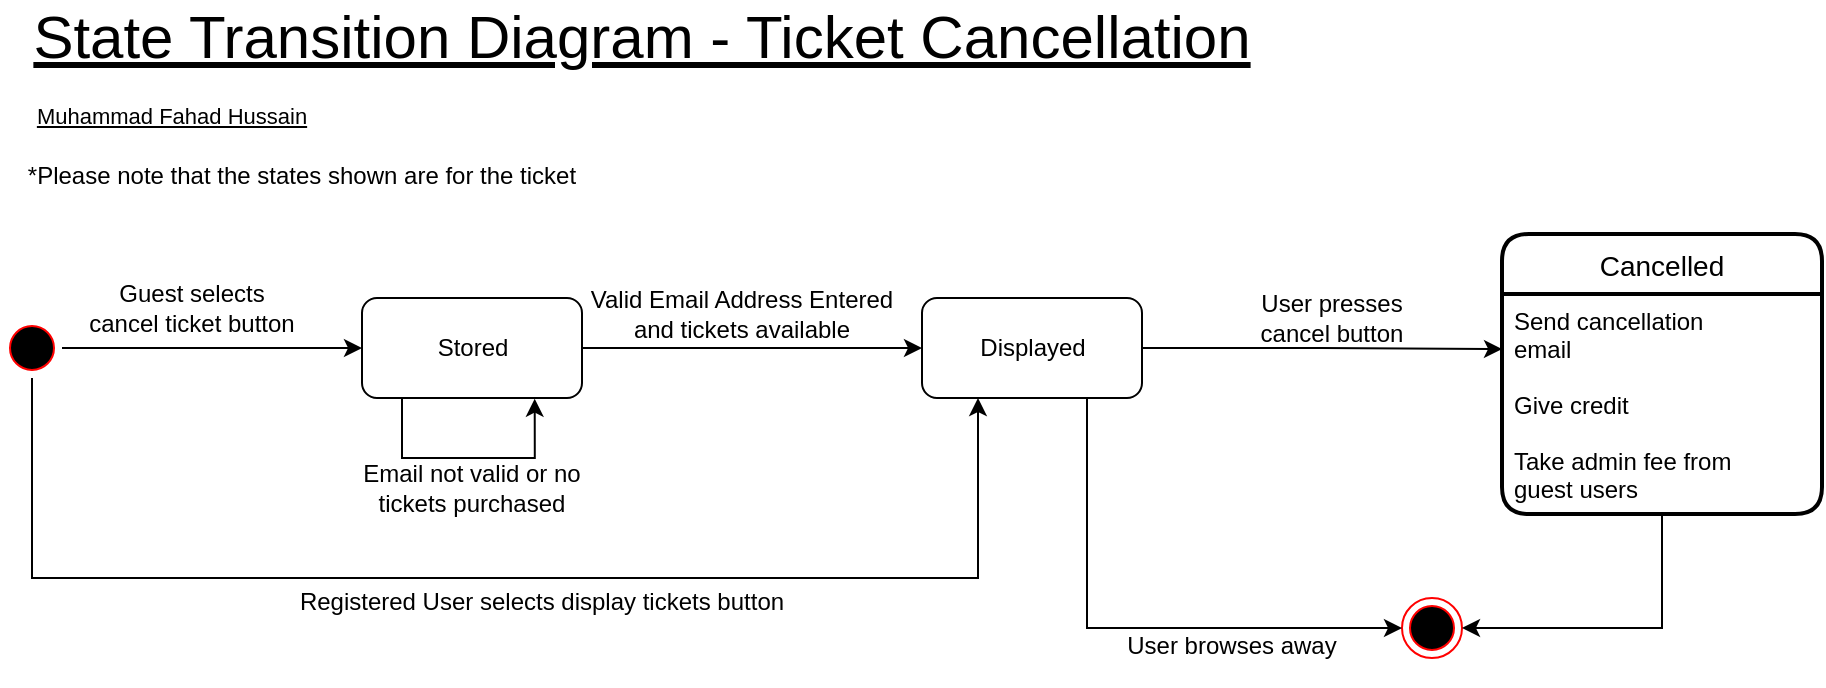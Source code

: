 <mxfile version="20.6.0" type="device" pages="3"><diagram id="f-su9rOEyTBkN-qjjTi0" name="Cancellation -StateTransition"><mxGraphModel dx="3564" dy="1257" grid="1" gridSize="10" guides="1" tooltips="1" connect="1" arrows="1" fold="1" page="1" pageScale="1" pageWidth="1100" pageHeight="850" math="0" shadow="0"><root><mxCell id="0"/><mxCell id="1" parent="0"/><mxCell id="mZ64jgUI6xu_Hi_M-jmf-3" style="edgeStyle=orthogonalEdgeStyle;rounded=0;orthogonalLoop=1;jettySize=auto;html=1;exitX=1;exitY=0.5;exitDx=0;exitDy=0;entryX=0;entryY=0.5;entryDx=0;entryDy=0;" parent="1" source="Np6E7L4IG798byO4hUGF-1" target="mZ64jgUI6xu_Hi_M-jmf-2" edge="1"><mxGeometry relative="1" as="geometry"/></mxCell><mxCell id="swHbNBa_6WpQ5dbMvZ1v-2" style="edgeStyle=orthogonalEdgeStyle;rounded=0;orthogonalLoop=1;jettySize=auto;html=1;exitX=0.5;exitY=1;exitDx=0;exitDy=0;entryX=0.25;entryY=1;entryDx=0;entryDy=0;" parent="1" source="Np6E7L4IG798byO4hUGF-1" target="mZ64jgUI6xu_Hi_M-jmf-5" edge="1"><mxGeometry relative="1" as="geometry"><Array as="points"><mxPoint x="65" y="486"/><mxPoint x="538" y="486"/><mxPoint x="538" y="396"/></Array></mxGeometry></mxCell><mxCell id="Np6E7L4IG798byO4hUGF-1" value="" style="ellipse;html=1;shape=startState;fillColor=#000000;strokeColor=#ff0000;" parent="1" vertex="1"><mxGeometry x="50" y="356" width="30" height="30" as="geometry"/></mxCell><mxCell id="Np6E7L4IG798byO4hUGF-4" value="" style="ellipse;html=1;shape=endState;fillColor=#000000;strokeColor=#ff0000;" parent="1" vertex="1"><mxGeometry x="750" y="496" width="30" height="30" as="geometry"/></mxCell><mxCell id="mZ64jgUI6xu_Hi_M-jmf-6" style="edgeStyle=orthogonalEdgeStyle;rounded=0;orthogonalLoop=1;jettySize=auto;html=1;exitX=1;exitY=0.5;exitDx=0;exitDy=0;entryX=0;entryY=0.5;entryDx=0;entryDy=0;" parent="1" source="mZ64jgUI6xu_Hi_M-jmf-2" target="mZ64jgUI6xu_Hi_M-jmf-5" edge="1"><mxGeometry relative="1" as="geometry"/></mxCell><mxCell id="mZ64jgUI6xu_Hi_M-jmf-9" style="edgeStyle=orthogonalEdgeStyle;rounded=0;orthogonalLoop=1;jettySize=auto;html=1;exitX=0.25;exitY=1;exitDx=0;exitDy=0;entryX=0.785;entryY=1.007;entryDx=0;entryDy=0;entryPerimeter=0;" parent="1" source="mZ64jgUI6xu_Hi_M-jmf-2" target="mZ64jgUI6xu_Hi_M-jmf-2" edge="1"><mxGeometry relative="1" as="geometry"><mxPoint x="1225" y="586" as="targetPoint"/><Array as="points"><mxPoint x="250" y="396"/><mxPoint x="250" y="426"/><mxPoint x="316" y="426"/></Array></mxGeometry></mxCell><mxCell id="mZ64jgUI6xu_Hi_M-jmf-2" value="Stored" style="html=1;rounded=1;" parent="1" vertex="1"><mxGeometry x="230" y="346" width="110" height="50" as="geometry"/></mxCell><mxCell id="mZ64jgUI6xu_Hi_M-jmf-4" value="Guest selects cancel ticket button" style="text;html=1;strokeColor=none;fillColor=none;align=center;verticalAlign=middle;whiteSpace=wrap;rounded=0;" parent="1" vertex="1"><mxGeometry x="90" y="336" width="110" height="30" as="geometry"/></mxCell><mxCell id="mZ64jgUI6xu_Hi_M-jmf-17" style="edgeStyle=orthogonalEdgeStyle;rounded=0;orthogonalLoop=1;jettySize=auto;html=1;exitX=1;exitY=0.5;exitDx=0;exitDy=0;entryX=0;entryY=0.25;entryDx=0;entryDy=0;" parent="1" source="mZ64jgUI6xu_Hi_M-jmf-5" target="V7UnqQobhFLVpQrj2-7h-2" edge="1"><mxGeometry relative="1" as="geometry"><mxPoint x="690" y="371" as="targetPoint"/></mxGeometry></mxCell><mxCell id="swHbNBa_6WpQ5dbMvZ1v-6" style="edgeStyle=orthogonalEdgeStyle;rounded=0;orthogonalLoop=1;jettySize=auto;html=1;exitX=0.75;exitY=1;exitDx=0;exitDy=0;entryX=0;entryY=0.5;entryDx=0;entryDy=0;" parent="1" source="mZ64jgUI6xu_Hi_M-jmf-5" target="Np6E7L4IG798byO4hUGF-4" edge="1"><mxGeometry relative="1" as="geometry"/></mxCell><mxCell id="mZ64jgUI6xu_Hi_M-jmf-5" value="Displayed" style="html=1;rounded=1;" parent="1" vertex="1"><mxGeometry x="510" y="346" width="110" height="50" as="geometry"/></mxCell><mxCell id="mZ64jgUI6xu_Hi_M-jmf-7" value="Valid Email Address Entered and tickets available" style="text;html=1;strokeColor=none;fillColor=none;align=center;verticalAlign=middle;whiteSpace=wrap;rounded=0;" parent="1" vertex="1"><mxGeometry x="340" y="341" width="160" height="25" as="geometry"/></mxCell><mxCell id="mZ64jgUI6xu_Hi_M-jmf-10" value="Email not valid or no tickets purchased" style="text;html=1;strokeColor=none;fillColor=none;align=center;verticalAlign=middle;whiteSpace=wrap;rounded=0;" parent="1" vertex="1"><mxGeometry x="220" y="426" width="130" height="30" as="geometry"/></mxCell><mxCell id="mZ64jgUI6xu_Hi_M-jmf-16" value="User presses cancel button" style="text;html=1;strokeColor=none;fillColor=none;align=center;verticalAlign=middle;whiteSpace=wrap;rounded=0;" parent="1" vertex="1"><mxGeometry x="660" y="336" width="110" height="40" as="geometry"/></mxCell><mxCell id="mZ64jgUI6xu_Hi_M-jmf-43" style="edgeStyle=orthogonalEdgeStyle;rounded=0;orthogonalLoop=1;jettySize=auto;html=1;exitX=0.5;exitY=1;exitDx=0;exitDy=0;entryX=1;entryY=0.5;entryDx=0;entryDy=0;" parent="1" source="V7UnqQobhFLVpQrj2-7h-2" target="Np6E7L4IG798byO4hUGF-4" edge="1"><mxGeometry relative="1" as="geometry"><mxPoint x="1280" y="381" as="sourcePoint"/><Array as="points"><mxPoint x="880" y="511"/></Array></mxGeometry></mxCell><mxCell id="V7UnqQobhFLVpQrj2-7h-1" value="Cancelled" style="swimlane;childLayout=stackLayout;horizontal=1;startSize=30;horizontalStack=0;rounded=1;fontSize=14;fontStyle=0;strokeWidth=2;resizeParent=0;resizeLast=1;shadow=0;dashed=0;align=center;" parent="1" vertex="1"><mxGeometry x="800" y="314" width="160" height="140" as="geometry"/></mxCell><mxCell id="V7UnqQobhFLVpQrj2-7h-2" value="Send cancellation&#10;email&#10;&#10;Give credit&#10;&#10;Take admin fee from&#10;guest users" style="align=left;strokeColor=none;fillColor=none;spacingLeft=4;fontSize=12;verticalAlign=top;resizable=0;rotatable=0;part=1;rounded=1;" parent="V7UnqQobhFLVpQrj2-7h-1" vertex="1"><mxGeometry y="30" width="160" height="110" as="geometry"/></mxCell><mxCell id="z0AxDbyrOUf8S2ytvy0B-1" value="&lt;span style=&quot;font-size: 30px;&quot;&gt;&lt;u&gt;State Transition Diagram - Ticket Cancellation&lt;/u&gt;&lt;/span&gt;" style="text;html=1;strokeColor=none;fillColor=none;align=center;verticalAlign=middle;whiteSpace=wrap;rounded=0;" parent="1" vertex="1"><mxGeometry x="50" y="200" width="640" height="30" as="geometry"/></mxCell><mxCell id="z0AxDbyrOUf8S2ytvy0B-2" value="&lt;span style=&quot;font-size: 11px;&quot;&gt;&lt;u style=&quot;font-size: 11px;&quot;&gt;Muhammad Fahad Hussain&lt;/u&gt;&lt;/span&gt;" style="text;html=1;strokeColor=none;fillColor=none;align=center;verticalAlign=middle;whiteSpace=wrap;rounded=0;fontSize=11;" parent="1" vertex="1"><mxGeometry x="55" y="240" width="160" height="30" as="geometry"/></mxCell><mxCell id="gQ-pKa1P10ZnU7fMoueh-1" value="*Please note that the states shown are for the ticket" style="text;html=1;strokeColor=none;fillColor=none;align=center;verticalAlign=middle;whiteSpace=wrap;rounded=0;" parent="1" vertex="1"><mxGeometry x="60" y="270" width="280" height="30" as="geometry"/></mxCell><mxCell id="swHbNBa_6WpQ5dbMvZ1v-3" value="Registered User selects display tickets button" style="text;html=1;strokeColor=none;fillColor=none;align=center;verticalAlign=middle;whiteSpace=wrap;rounded=0;" parent="1" vertex="1"><mxGeometry x="190" y="483" width="260" height="30" as="geometry"/></mxCell><mxCell id="swHbNBa_6WpQ5dbMvZ1v-5" value="User browses away" style="text;html=1;strokeColor=none;fillColor=none;align=center;verticalAlign=middle;whiteSpace=wrap;rounded=0;" parent="1" vertex="1"><mxGeometry x="610" y="500" width="110" height="40" as="geometry"/></mxCell></root></mxGraphModel></diagram><diagram id="wdC4-z6EZ7XJqkloYe7S" name="Cancellation - SystemInteraction"><mxGraphModel dx="2037" dy="718" grid="1" gridSize="10" guides="1" tooltips="1" connect="1" arrows="1" fold="1" page="1" pageScale="1" pageWidth="850" pageHeight="1100" math="0" shadow="0"><root><mxCell id="0"/><mxCell id="1" parent="0"/><mxCell id="gq_8Q6NbdiGuMO12mRbV-1" value="&lt;span style=&quot;font-size: 30px;&quot;&gt;&lt;u&gt;System Interaction Diagram - Cancellation&lt;/u&gt;&lt;/span&gt;" style="text;html=1;strokeColor=none;fillColor=none;align=center;verticalAlign=middle;whiteSpace=wrap;rounded=0;" parent="1" vertex="1"><mxGeometry x="140" y="130" width="610" height="30" as="geometry"/></mxCell><mxCell id="gq_8Q6NbdiGuMO12mRbV-2" value="&lt;span style=&quot;font-size: 11px;&quot;&gt;&lt;u style=&quot;font-size: 11px;&quot;&gt;Muhammad Fahad Hussain&lt;/u&gt;&lt;/span&gt;" style="text;html=1;strokeColor=none;fillColor=none;align=center;verticalAlign=middle;whiteSpace=wrap;rounded=0;fontSize=11;" parent="1" vertex="1"><mxGeometry x="150" y="170" width="160" height="30" as="geometry"/></mxCell><mxCell id="GyK2SfIRkxhWiixv5cIs-6" value="User" style="shape=umlLifeline;perimeter=lifelinePerimeter;whiteSpace=wrap;html=1;container=1;collapsible=0;recursiveResize=0;outlineConnect=0;fontSize=10;" parent="1" vertex="1"><mxGeometry x="165" y="240" width="100" height="340" as="geometry"/></mxCell><mxCell id="GyK2SfIRkxhWiixv5cIs-7" value="CancellationView" style="shape=umlLifeline;perimeter=lifelinePerimeter;whiteSpace=wrap;html=1;container=1;collapsible=0;recursiveResize=0;outlineConnect=0;fontSize=10;" parent="1" vertex="1"><mxGeometry x="345" y="240" width="100" height="340" as="geometry"/></mxCell><mxCell id="jYQatwcjaXPb8hs7zAjT-4" value="" style="html=1;points=[];perimeter=orthogonalPerimeter;fontSize=10;" parent="GyK2SfIRkxhWiixv5cIs-7" vertex="1"><mxGeometry x="45" y="90" width="10" height="30" as="geometry"/></mxCell><mxCell id="cRNvnUAKAAtRSjRdwn0p-15" value="7. Press Cancel Button on Ticket" style="text;html=1;strokeColor=none;fillColor=none;align=center;verticalAlign=middle;whiteSpace=wrap;rounded=0;fontSize=10;" vertex="1" parent="GyK2SfIRkxhWiixv5cIs-7"><mxGeometry x="-115.1" y="260" width="151.1" height="30" as="geometry"/></mxCell><mxCell id="GyK2SfIRkxhWiixv5cIs-8" value="CancellationController" style="shape=umlLifeline;perimeter=lifelinePerimeter;whiteSpace=wrap;html=1;container=1;collapsible=0;recursiveResize=0;outlineConnect=0;fontSize=10;" parent="1" vertex="1"><mxGeometry x="520" y="240" width="100" height="340" as="geometry"/></mxCell><mxCell id="jYQatwcjaXPb8hs7zAjT-20" value="" style="html=1;points=[];perimeter=orthogonalPerimeter;fontSize=10;" parent="GyK2SfIRkxhWiixv5cIs-8" vertex="1"><mxGeometry x="45" y="100" width="10" height="30" as="geometry"/></mxCell><mxCell id="jYQatwcjaXPb8hs7zAjT-19" value="" style="html=1;points=[];perimeter=orthogonalPerimeter;fontSize=10;" parent="GyK2SfIRkxhWiixv5cIs-8" vertex="1"><mxGeometry x="45" y="179" width="10" height="30" as="geometry"/></mxCell><mxCell id="GyK2SfIRkxhWiixv5cIs-9" value="TicketController" style="shape=umlLifeline;perimeter=lifelinePerimeter;whiteSpace=wrap;html=1;container=1;collapsible=0;recursiveResize=0;outlineConnect=0;fontSize=10;" parent="1" vertex="1"><mxGeometry x="855" y="240" width="110" height="340" as="geometry"/></mxCell><mxCell id="jYQatwcjaXPb8hs7zAjT-1" value="DataBase" style="shape=umlLifeline;perimeter=lifelinePerimeter;whiteSpace=wrap;html=1;container=1;collapsible=0;recursiveResize=0;outlineConnect=0;fontSize=10;" parent="1" vertex="1"><mxGeometry x="1175" y="240" width="100" height="340" as="geometry"/></mxCell><mxCell id="jYQatwcjaXPb8hs7zAjT-7" value="" style="html=1;points=[];perimeter=orthogonalPerimeter;fontSize=10;" parent="jYQatwcjaXPb8hs7zAjT-1" vertex="1"><mxGeometry x="45" y="179" width="10" height="70" as="geometry"/></mxCell><mxCell id="jYQatwcjaXPb8hs7zAjT-39" value="" style="html=1;points=[];perimeter=orthogonalPerimeter;fontSize=10;" parent="jYQatwcjaXPb8hs7zAjT-1" vertex="1"><mxGeometry x="45" y="270" width="10" height="30" as="geometry"/></mxCell><mxCell id="jYQatwcjaXPb8hs7zAjT-9" value="" style="endArrow=classic;html=1;rounded=0;fontSize=10;entryX=0.003;entryY=0.219;entryDx=0;entryDy=0;entryPerimeter=0;" parent="1" source="GyK2SfIRkxhWiixv5cIs-6" target="jYQatwcjaXPb8hs7zAjT-4" edge="1"><mxGeometry width="50" height="50" relative="1" as="geometry"><mxPoint x="220.56" y="340.2" as="sourcePoint"/><mxPoint x="685" y="360" as="targetPoint"/></mxGeometry></mxCell><mxCell id="jYQatwcjaXPb8hs7zAjT-14" value="1. Cancel button clicked" style="text;html=1;strokeColor=none;fillColor=none;align=center;verticalAlign=middle;whiteSpace=wrap;rounded=0;fontSize=10;" parent="1" vertex="1"><mxGeometry x="244" y="313" width="120" height="30" as="geometry"/></mxCell><mxCell id="jYQatwcjaXPb8hs7zAjT-15" value="" style="endArrow=classic;html=1;rounded=0;fontSize=10;" parent="1" source="GyK2SfIRkxhWiixv5cIs-8" edge="1"><mxGeometry width="50" height="50" relative="1" as="geometry"><mxPoint x="574.67" y="398" as="sourcePoint"/><mxPoint x="395.337" y="398" as="targetPoint"/></mxGeometry></mxCell><mxCell id="jYQatwcjaXPb8hs7zAjT-16" value="3. Ask for Email" style="text;html=1;strokeColor=none;fillColor=none;align=center;verticalAlign=middle;whiteSpace=wrap;rounded=0;fontSize=10;" parent="1" vertex="1"><mxGeometry x="424.17" y="375" width="120" height="30" as="geometry"/></mxCell><mxCell id="jYQatwcjaXPb8hs7zAjT-18" value="5. Request User Ticket Info" style="text;html=1;strokeColor=none;fillColor=none;align=center;verticalAlign=middle;whiteSpace=wrap;rounded=0;fontSize=10;" parent="1" vertex="1"><mxGeometry x="755" y="405" width="125" height="30" as="geometry"/></mxCell><mxCell id="jYQatwcjaXPb8hs7zAjT-21" value="" style="endArrow=classic;html=1;rounded=0;fontSize=10;exitX=1.068;exitY=0.672;exitDx=0;exitDy=0;exitPerimeter=0;" parent="1" edge="1"><mxGeometry width="50" height="50" relative="1" as="geometry"><mxPoint x="400" y="351.53" as="sourcePoint"/><mxPoint x="565" y="351" as="targetPoint"/></mxGeometry></mxCell><mxCell id="jYQatwcjaXPb8hs7zAjT-22" value="2. Cancellation Started" style="text;html=1;strokeColor=none;fillColor=none;align=center;verticalAlign=middle;whiteSpace=wrap;rounded=0;fontSize=10;" parent="1" vertex="1"><mxGeometry x="425" y="330" width="120" height="30" as="geometry"/></mxCell><mxCell id="cRNvnUAKAAtRSjRdwn0p-1" value="MyTicketsView" style="shape=umlLifeline;perimeter=lifelinePerimeter;whiteSpace=wrap;html=1;container=1;collapsible=0;recursiveResize=0;outlineConnect=0;fontSize=10;" vertex="1" parent="1"><mxGeometry x="685" y="240" width="100" height="340" as="geometry"/></mxCell><mxCell id="cRNvnUAKAAtRSjRdwn0p-4" value="" style="html=1;points=[];perimeter=orthogonalPerimeter;fontSize=10;" vertex="1" parent="cRNvnUAKAAtRSjRdwn0p-1"><mxGeometry x="45" y="201" width="10" height="39" as="geometry"/></mxCell><mxCell id="cRNvnUAKAAtRSjRdwn0p-6" value="" style="endArrow=classic;html=1;rounded=0;fontSize=10;entryX=0.018;entryY=0.279;entryDx=0;entryDy=0;entryPerimeter=0;" edge="1" parent="1" target="jYQatwcjaXPb8hs7zAjT-19"><mxGeometry width="50" height="50" relative="1" as="geometry"><mxPoint x="215.0" y="428.57" as="sourcePoint"/><mxPoint x="389.93" y="428.57" as="targetPoint"/></mxGeometry></mxCell><mxCell id="cRNvnUAKAAtRSjRdwn0p-7" value="4. Input Email" style="text;html=1;strokeColor=none;fillColor=none;align=center;verticalAlign=middle;whiteSpace=wrap;rounded=0;fontSize=10;" vertex="1" parent="1"><mxGeometry x="243.9" y="405" width="120" height="30" as="geometry"/></mxCell><mxCell id="jYQatwcjaXPb8hs7zAjT-10" value="" style="endArrow=classic;html=1;rounded=0;fontSize=10;entryX=0.007;entryY=0.153;entryDx=0;entryDy=0;entryPerimeter=0;exitX=0.926;exitY=0.327;exitDx=0;exitDy=0;exitPerimeter=0;" parent="1" edge="1" target="jYQatwcjaXPb8hs7zAjT-7" source="jYQatwcjaXPb8hs7zAjT-19"><mxGeometry width="50" height="50" relative="1" as="geometry"><mxPoint x="575" y="440" as="sourcePoint"/><mxPoint x="565" y="440" as="targetPoint"/></mxGeometry></mxCell><mxCell id="cRNvnUAKAAtRSjRdwn0p-9" value="" style="endArrow=classic;html=1;rounded=0;fontSize=10;entryX=1.001;entryY=0.63;entryDx=0;entryDy=0;entryPerimeter=0;" edge="1" parent="1" source="jYQatwcjaXPb8hs7zAjT-7" target="cRNvnUAKAAtRSjRdwn0p-4"><mxGeometry width="50" height="50" relative="1" as="geometry"><mxPoint x="825" y="500" as="sourcePoint"/><mxPoint x="407.917" y="513" as="targetPoint"/></mxGeometry></mxCell><mxCell id="cRNvnUAKAAtRSjRdwn0p-10" value="6. Display User Tickets" style="text;html=1;strokeColor=none;fillColor=none;align=center;verticalAlign=middle;whiteSpace=wrap;rounded=0;fontSize=10;" vertex="1" parent="1"><mxGeometry x="915" y="444" width="125" height="30" as="geometry"/></mxCell><mxCell id="cRNvnUAKAAtRSjRdwn0p-11" value="" style="endArrow=classic;html=1;rounded=0;fontSize=10;" edge="1" parent="1" target="jYQatwcjaXPb8hs7zAjT-38"><mxGeometry width="50" height="50" relative="1" as="geometry"><mxPoint x="215" y="521.2" as="sourcePoint"/><mxPoint x="1065" y="520" as="targetPoint"/></mxGeometry></mxCell><mxCell id="cRNvnUAKAAtRSjRdwn0p-12" value="CancelConfirmView" style="shape=umlLifeline;perimeter=lifelinePerimeter;whiteSpace=wrap;html=1;container=1;collapsible=0;recursiveResize=0;outlineConnect=0;fontSize=10;" vertex="1" parent="1"><mxGeometry x="1025" y="240" width="100" height="340" as="geometry"/></mxCell><mxCell id="jYQatwcjaXPb8hs7zAjT-38" value="" style="html=1;points=[];perimeter=orthogonalPerimeter;fontSize=10;" parent="cRNvnUAKAAtRSjRdwn0p-12" vertex="1"><mxGeometry x="45" y="270" width="10" height="30" as="geometry"/></mxCell><mxCell id="cRNvnUAKAAtRSjRdwn0p-16" value="" style="endArrow=classic;html=1;rounded=0;fontSize=10;exitX=1.043;exitY=0.783;exitDx=0;exitDy=0;exitPerimeter=0;entryX=-0.042;entryY=0.795;entryDx=0;entryDy=0;entryPerimeter=0;" edge="1" parent="1" source="jYQatwcjaXPb8hs7zAjT-38" target="jYQatwcjaXPb8hs7zAjT-39"><mxGeometry width="50" height="50" relative="1" as="geometry"><mxPoint x="1155" y="530.53" as="sourcePoint"/><mxPoint x="1320" y="530" as="targetPoint"/></mxGeometry></mxCell><mxCell id="cRNvnUAKAAtRSjRdwn0p-17" value="8. Set Ticket to Cancelled" style="text;html=1;strokeColor=none;fillColor=none;align=center;verticalAlign=middle;whiteSpace=wrap;rounded=0;fontSize=10;" vertex="1" parent="1"><mxGeometry x="1085" y="510" width="120" height="30" as="geometry"/></mxCell></root></mxGraphModel></diagram><diagram id="02akPaUdB_cBsEw7YsBA" name="Select Seat - SystemInteraction"><mxGraphModel dx="2037" dy="718" grid="1" gridSize="10" guides="1" tooltips="1" connect="1" arrows="1" fold="1" page="1" pageScale="1" pageWidth="850" pageHeight="1100" math="0" shadow="0"><root><mxCell id="0"/><mxCell id="1" parent="0"/><mxCell id="BZyrItTknH4CIGL45uN6-1" value="&lt;span style=&quot;font-size: 30px;&quot;&gt;&lt;u&gt;System Interaction Diagram - Ticket&lt;/u&gt;&lt;/span&gt;" style="text;html=1;strokeColor=none;fillColor=none;align=center;verticalAlign=middle;whiteSpace=wrap;rounded=0;" parent="1" vertex="1"><mxGeometry x="75" y="130" width="610" height="30" as="geometry"/></mxCell><mxCell id="BZyrItTknH4CIGL45uN6-2" value="&lt;span style=&quot;font-size: 11px;&quot;&gt;&lt;u style=&quot;font-size: 11px;&quot;&gt;Mohammed Alhajjaj&lt;/u&gt;&lt;/span&gt;" style="text;html=1;strokeColor=none;fillColor=none;align=center;verticalAlign=middle;whiteSpace=wrap;rounded=0;fontSize=11;" parent="1" vertex="1"><mxGeometry x="110" y="170" width="160" height="30" as="geometry"/></mxCell><mxCell id="BZyrItTknH4CIGL45uN6-3" value="User" style="shape=umlLifeline;perimeter=lifelinePerimeter;whiteSpace=wrap;html=1;container=1;collapsible=0;recursiveResize=0;outlineConnect=0;fontSize=10;" parent="1" vertex="1"><mxGeometry x="150" y="240" width="100" height="350" as="geometry"/></mxCell><mxCell id="BZyrItTknH4CIGL45uN6-4" value="MainView" style="shape=umlLifeline;perimeter=lifelinePerimeter;whiteSpace=wrap;html=1;container=1;collapsible=0;recursiveResize=0;outlineConnect=0;fontSize=10;" parent="1" vertex="1"><mxGeometry x="330" y="240" width="100" height="350" as="geometry"/></mxCell><mxCell id="BZyrItTknH4CIGL45uN6-5" value="" style="html=1;points=[];perimeter=orthogonalPerimeter;fontSize=10;" parent="BZyrItTknH4CIGL45uN6-4" vertex="1"><mxGeometry x="45" y="90" width="10" height="30" as="geometry"/></mxCell><mxCell id="BZyrItTknH4CIGL45uN6-8" value="MovieView" style="shape=umlLifeline;perimeter=lifelinePerimeter;whiteSpace=wrap;html=1;container=1;collapsible=0;recursiveResize=0;outlineConnect=0;fontSize=10;" parent="1" vertex="1"><mxGeometry x="505" y="240" width="100" height="350" as="geometry"/></mxCell><mxCell id="BZyrItTknH4CIGL45uN6-38" value="" style="html=1;points=[];perimeter=orthogonalPerimeter;fontSize=10;" parent="BZyrItTknH4CIGL45uN6-8" vertex="1"><mxGeometry x="44.9" y="107" width="10" height="30" as="geometry"/></mxCell><mxCell id="BZyrItTknH4CIGL45uN6-40" value="2. Change view&amp;nbsp;" style="text;html=1;strokeColor=none;fillColor=none;align=center;verticalAlign=middle;whiteSpace=wrap;rounded=0;fontSize=10;" parent="BZyrItTknH4CIGL45uN6-8" vertex="1"><mxGeometry x="-101.1" y="90" width="120" height="30" as="geometry"/></mxCell><mxCell id="BZyrItTknH4CIGL45uN6-41" value="" style="html=1;points=[];perimeter=orthogonalPerimeter;fontSize=10;" parent="BZyrItTknH4CIGL45uN6-8" vertex="1"><mxGeometry x="45" y="155" width="10" height="30" as="geometry"/></mxCell><mxCell id="8y-Pn7mleBe6-k_VDqP4-4" value="" style="html=1;points=[];perimeter=orthogonalPerimeter;fontSize=10;" parent="BZyrItTknH4CIGL45uN6-8" vertex="1"><mxGeometry x="44.9" y="205" width="10" height="30" as="geometry"/></mxCell><mxCell id="8y-Pn7mleBe6-k_VDqP4-5" value="" style="endArrow=classic;html=1;rounded=0;fontSize=10;entryX=-0.192;entryY=0.324;entryDx=0;entryDy=0;entryPerimeter=0;" parent="BZyrItTknH4CIGL45uN6-8" target="8y-Pn7mleBe6-k_VDqP4-4" edge="1"><mxGeometry width="50" height="50" relative="1" as="geometry"><mxPoint x="-305.103" y="213.57" as="sourcePoint"/><mxPoint x="-130.24" y="213.57" as="targetPoint"/></mxGeometry></mxCell><mxCell id="8y-Pn7mleBe6-k_VDqP4-6" value="5. Select Showtime" style="text;html=1;strokeColor=none;fillColor=none;align=center;verticalAlign=middle;whiteSpace=wrap;rounded=0;fontSize=10;" parent="BZyrItTknH4CIGL45uN6-8" vertex="1"><mxGeometry x="-276.27" y="190" width="120" height="30" as="geometry"/></mxCell><mxCell id="8y-Pn7mleBe6-k_VDqP4-7" value="" style="html=1;points=[];perimeter=orthogonalPerimeter;fontSize=10;" parent="BZyrItTknH4CIGL45uN6-8" vertex="1"><mxGeometry x="44.9" y="255" width="10" height="30" as="geometry"/></mxCell><mxCell id="8y-Pn7mleBe6-k_VDqP4-8" value="" style="endArrow=classic;html=1;rounded=0;fontSize=10;entryX=-0.192;entryY=0.324;entryDx=0;entryDy=0;entryPerimeter=0;" parent="BZyrItTknH4CIGL45uN6-8" target="8y-Pn7mleBe6-k_VDqP4-7" edge="1"><mxGeometry width="50" height="50" relative="1" as="geometry"><mxPoint x="-305.103" y="263.57" as="sourcePoint"/><mxPoint x="-555.24" y="23.57" as="targetPoint"/></mxGeometry></mxCell><mxCell id="8y-Pn7mleBe6-k_VDqP4-9" value="6. Select Seats" style="text;html=1;strokeColor=none;fillColor=none;align=center;verticalAlign=middle;whiteSpace=wrap;rounded=0;fontSize=10;" parent="BZyrItTknH4CIGL45uN6-8" vertex="1"><mxGeometry x="-276.27" y="240" width="120" height="30" as="geometry"/></mxCell><mxCell id="BZyrItTknH4CIGL45uN6-13" value="TicketController" style="shape=umlLifeline;perimeter=lifelinePerimeter;whiteSpace=wrap;html=1;container=1;collapsible=0;recursiveResize=0;outlineConnect=0;fontSize=10;" parent="1" vertex="1"><mxGeometry x="680" y="240" width="110" height="350" as="geometry"/></mxCell><mxCell id="8y-Pn7mleBe6-k_VDqP4-1" value="" style="html=1;points=[];perimeter=orthogonalPerimeter;fontSize=10;" parent="BZyrItTknH4CIGL45uN6-13" vertex="1"><mxGeometry x="50" y="170" width="10" height="30" as="geometry"/></mxCell><mxCell id="8y-Pn7mleBe6-k_VDqP4-10" value="" style="html=1;points=[];perimeter=orthogonalPerimeter;fontSize=10;" parent="BZyrItTknH4CIGL45uN6-13" vertex="1"><mxGeometry x="49.9" y="220" width="10" height="30" as="geometry"/></mxCell><mxCell id="8y-Pn7mleBe6-k_VDqP4-11" value="5. Add Showtime to Ticket" style="text;html=1;strokeColor=none;fillColor=none;align=center;verticalAlign=middle;whiteSpace=wrap;rounded=0;fontSize=10;" parent="BZyrItTknH4CIGL45uN6-13" vertex="1"><mxGeometry x="-101.05" y="205" width="120" height="30" as="geometry"/></mxCell><mxCell id="8y-Pn7mleBe6-k_VDqP4-12" value="" style="endArrow=classic;html=1;rounded=0;fontSize=10;entryX=-0.007;entryY=0.305;entryDx=0;entryDy=0;entryPerimeter=0;exitX=0.985;exitY=0.79;exitDx=0;exitDy=0;exitPerimeter=0;" parent="BZyrItTknH4CIGL45uN6-13" target="8y-Pn7mleBe6-k_VDqP4-10" edge="1"><mxGeometry width="50" height="50" relative="1" as="geometry"><mxPoint x="-120.1" y="228.7" as="sourcePoint"/><mxPoint x="44.98" y="228.57" as="targetPoint"/></mxGeometry></mxCell><mxCell id="8y-Pn7mleBe6-k_VDqP4-15" value="" style="html=1;points=[];perimeter=orthogonalPerimeter;fontSize=10;" parent="BZyrItTknH4CIGL45uN6-13" vertex="1"><mxGeometry x="50" y="269" width="10" height="30" as="geometry"/></mxCell><mxCell id="8y-Pn7mleBe6-k_VDqP4-16" value="7. Add Seat to Ticket" style="text;html=1;strokeColor=none;fillColor=none;align=center;verticalAlign=middle;whiteSpace=wrap;rounded=0;fontSize=10;" parent="BZyrItTknH4CIGL45uN6-13" vertex="1"><mxGeometry x="-100.95" y="254" width="120" height="30" as="geometry"/></mxCell><mxCell id="8y-Pn7mleBe6-k_VDqP4-17" value="" style="endArrow=classic;html=1;rounded=0;fontSize=10;entryX=-0.007;entryY=0.305;entryDx=0;entryDy=0;entryPerimeter=0;exitX=0.985;exitY=0.79;exitDx=0;exitDy=0;exitPerimeter=0;" parent="BZyrItTknH4CIGL45uN6-13" target="8y-Pn7mleBe6-k_VDqP4-15" edge="1"><mxGeometry width="50" height="50" relative="1" as="geometry"><mxPoint x="-120.0" y="277.7" as="sourcePoint"/><mxPoint x="-554.92" y="37.57" as="targetPoint"/></mxGeometry></mxCell><mxCell id="8y-Pn7mleBe6-k_VDqP4-19" value="" style="endArrow=classic;html=1;rounded=0;entryX=1.141;entryY=0.857;entryDx=0;entryDy=0;entryPerimeter=0;" parent="BZyrItTknH4CIGL45uN6-13" target="8y-Pn7mleBe6-k_VDqP4-15" edge="1"><mxGeometry width="50" height="50" relative="1" as="geometry"><mxPoint x="60" y="280" as="sourcePoint"/><mxPoint x="110" y="230" as="targetPoint"/><Array as="points"><mxPoint x="80" y="280"/><mxPoint x="80" y="295"/></Array></mxGeometry></mxCell><mxCell id="BZyrItTknH4CIGL45uN6-19" value="" style="endArrow=classic;html=1;rounded=0;fontSize=10;entryX=0.003;entryY=0.219;entryDx=0;entryDy=0;entryPerimeter=0;" parent="1" source="BZyrItTknH4CIGL45uN6-3" target="BZyrItTknH4CIGL45uN6-5" edge="1"><mxGeometry width="50" height="50" relative="1" as="geometry"><mxPoint x="205.56" y="340.2" as="sourcePoint"/><mxPoint x="670" y="360" as="targetPoint"/></mxGeometry></mxCell><mxCell id="BZyrItTknH4CIGL45uN6-22" value="1. User Selects Movie" style="text;html=1;strokeColor=none;fillColor=none;align=center;verticalAlign=middle;whiteSpace=wrap;rounded=0;fontSize=10;" parent="1" vertex="1"><mxGeometry x="229" y="313" width="120" height="30" as="geometry"/></mxCell><mxCell id="BZyrItTknH4CIGL45uN6-39" value="" style="endArrow=classic;html=1;rounded=0;fontSize=10;entryX=0.003;entryY=0.219;entryDx=0;entryDy=0;entryPerimeter=0;exitX=0.985;exitY=0.79;exitDx=0;exitDy=0;exitPerimeter=0;" parent="1" source="BZyrItTknH4CIGL45uN6-5" target="BZyrItTknH4CIGL45uN6-38" edge="1"><mxGeometry width="50" height="50" relative="1" as="geometry"><mxPoint x="390" y="354" as="sourcePoint"/><mxPoint x="844.9" y="377" as="targetPoint"/></mxGeometry></mxCell><mxCell id="BZyrItTknH4CIGL45uN6-42" value="" style="endArrow=classic;html=1;rounded=0;fontSize=10;entryX=-0.192;entryY=0.324;entryDx=0;entryDy=0;entryPerimeter=0;" parent="1" target="BZyrItTknH4CIGL45uN6-41" edge="1"><mxGeometry width="50" height="50" relative="1" as="geometry"><mxPoint x="199.997" y="403.57" as="sourcePoint"/><mxPoint x="374.86" y="403.57" as="targetPoint"/></mxGeometry></mxCell><mxCell id="BZyrItTknH4CIGL45uN6-43" value="3. Select Theatre" style="text;html=1;strokeColor=none;fillColor=none;align=center;verticalAlign=middle;whiteSpace=wrap;rounded=0;fontSize=10;" parent="1" vertex="1"><mxGeometry x="228.83" y="380" width="120" height="30" as="geometry"/></mxCell><mxCell id="8y-Pn7mleBe6-k_VDqP4-2" value="4. Add Theatre to Ticket" style="text;html=1;strokeColor=none;fillColor=none;align=center;verticalAlign=middle;whiteSpace=wrap;rounded=0;fontSize=10;" parent="1" vertex="1"><mxGeometry x="579.05" y="395" width="120" height="30" as="geometry"/></mxCell><mxCell id="8y-Pn7mleBe6-k_VDqP4-3" value="" style="endArrow=classic;html=1;rounded=0;fontSize=10;entryX=-0.007;entryY=0.305;entryDx=0;entryDy=0;entryPerimeter=0;exitX=0.985;exitY=0.79;exitDx=0;exitDy=0;exitPerimeter=0;" parent="1" target="8y-Pn7mleBe6-k_VDqP4-1" edge="1"><mxGeometry width="50" height="50" relative="1" as="geometry"><mxPoint x="560.0" y="418.7" as="sourcePoint"/><mxPoint x="725.08" y="418.57" as="targetPoint"/></mxGeometry></mxCell><mxCell id="8y-Pn7mleBe6-k_VDqP4-18" value="8. Create Ticket for each Seat" style="text;html=1;strokeColor=none;fillColor=none;align=center;verticalAlign=middle;whiteSpace=wrap;rounded=0;fontSize=10;" parent="1" vertex="1"><mxGeometry x="741" y="504" width="120" height="30" as="geometry"/></mxCell><mxCell id="8y-Pn7mleBe6-k_VDqP4-31" value="CheckOutView" style="shape=umlLifeline;perimeter=lifelinePerimeter;whiteSpace=wrap;html=1;container=1;collapsible=0;recursiveResize=0;outlineConnect=0;fontSize=10;" parent="1" vertex="1"><mxGeometry x="861" y="240" width="110" height="350" as="geometry"/></mxCell><mxCell id="8y-Pn7mleBe6-k_VDqP4-40" value="" style="html=1;points=[];perimeter=orthogonalPerimeter;fontSize=10;" parent="8y-Pn7mleBe6-k_VDqP4-31" vertex="1"><mxGeometry x="50" y="310" width="10" height="30" as="geometry"/></mxCell><mxCell id="8y-Pn7mleBe6-k_VDqP4-41" value="9. Change view" style="text;html=1;strokeColor=none;fillColor=none;align=center;verticalAlign=middle;whiteSpace=wrap;rounded=0;fontSize=10;" parent="1" vertex="1"><mxGeometry x="760" y="548" width="120" height="30" as="geometry"/></mxCell><mxCell id="8y-Pn7mleBe6-k_VDqP4-42" value="" style="endArrow=classic;html=1;rounded=0;fontSize=10;entryX=0.05;entryY=0.307;entryDx=0;entryDy=0;entryPerimeter=0;exitX=0.985;exitY=0.79;exitDx=0;exitDy=0;exitPerimeter=0;" parent="1" edge="1"><mxGeometry width="50" height="50" relative="1" as="geometry"><mxPoint x="735" y="570.7" as="sourcePoint"/><mxPoint x="911.5" y="571.21" as="targetPoint"/></mxGeometry></mxCell></root></mxGraphModel></diagram></mxfile>
